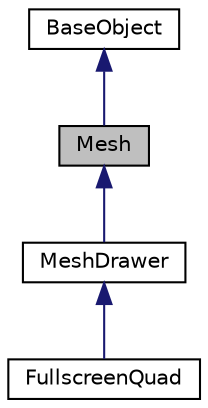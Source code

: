 digraph "Mesh"
{
 // INTERACTIVE_SVG=YES
 // LATEX_PDF_SIZE
  edge [fontname="Helvetica",fontsize="10",labelfontname="Helvetica",labelfontsize="10"];
  node [fontname="Helvetica",fontsize="10",shape=record];
  Node1 [label="Mesh",height=0.2,width=0.4,color="black", fillcolor="grey75", style="filled", fontcolor="black",tooltip="Mesh base class, contains the mesh data"];
  Node2 -> Node1 [dir="back",color="midnightblue",fontsize="10",style="solid",fontname="Helvetica"];
  Node2 [label="BaseObject",height=0.2,width=0.4,color="black", fillcolor="white", style="filled",URL="$class_base_object.html",tooltip=" "];
  Node1 -> Node3 [dir="back",color="midnightblue",fontsize="10",style="solid",fontname="Helvetica"];
  Node3 [label="MeshDrawer",height=0.2,width=0.4,color="black", fillcolor="white", style="filled",URL="$class_mesh_drawer.html",tooltip="Mesh drawer class contains the neccesary buffers to draw the associated mesh data"];
  Node3 -> Node4 [dir="back",color="midnightblue",fontsize="10",style="solid",fontname="Helvetica"];
  Node4 [label="FullscreenQuad",height=0.2,width=0.4,color="black", fillcolor="white", style="filled",URL="$class_fullscreen_quad.html",tooltip=" "];
}
